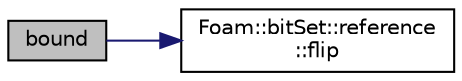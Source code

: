 digraph "bound"
{
  bgcolor="transparent";
  edge [fontname="Helvetica",fontsize="10",labelfontname="Helvetica",labelfontsize="10"];
  node [fontname="Helvetica",fontsize="10",shape=record];
  rankdir="LR";
  Node1 [label="bound",height=0.2,width=0.4,color="black", fillcolor="grey75", style="filled" fontcolor="black"];
  Node1 -> Node2 [color="midnightblue",fontsize="10",style="solid",fontname="Helvetica"];
  Node2 [label="Foam::bitSet::reference\l::flip",height=0.2,width=0.4,color="black",URL="$classFoam_1_1bitSet_1_1reference.html#a126cb0362ae2e7935520fb27343bad31",tooltip="Flip the bit at the position, no range-checking. "];
}
